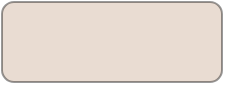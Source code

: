 <mxfile version="22.0.8" type="github">
  <diagram name="第 1 页" id="Kv1g2cWNmDUzKT-I0tPs">
    <mxGraphModel dx="1221" dy="733" grid="1" gridSize="10" guides="1" tooltips="1" connect="1" arrows="1" fold="1" page="1" pageScale="1" pageWidth="827" pageHeight="1169" math="0" shadow="0">
      <root>
        <mxCell id="0" />
        <mxCell id="1" parent="0" />
        <mxCell id="ybtzGjQQWgPssiMgLpUO-2" value="" style="rounded=1;whiteSpace=wrap;html=1;fillColor=#C7A78F;opacity=40;" vertex="1" parent="1">
          <mxGeometry x="160" y="130" width="110" height="40" as="geometry" />
        </mxCell>
      </root>
    </mxGraphModel>
  </diagram>
</mxfile>
